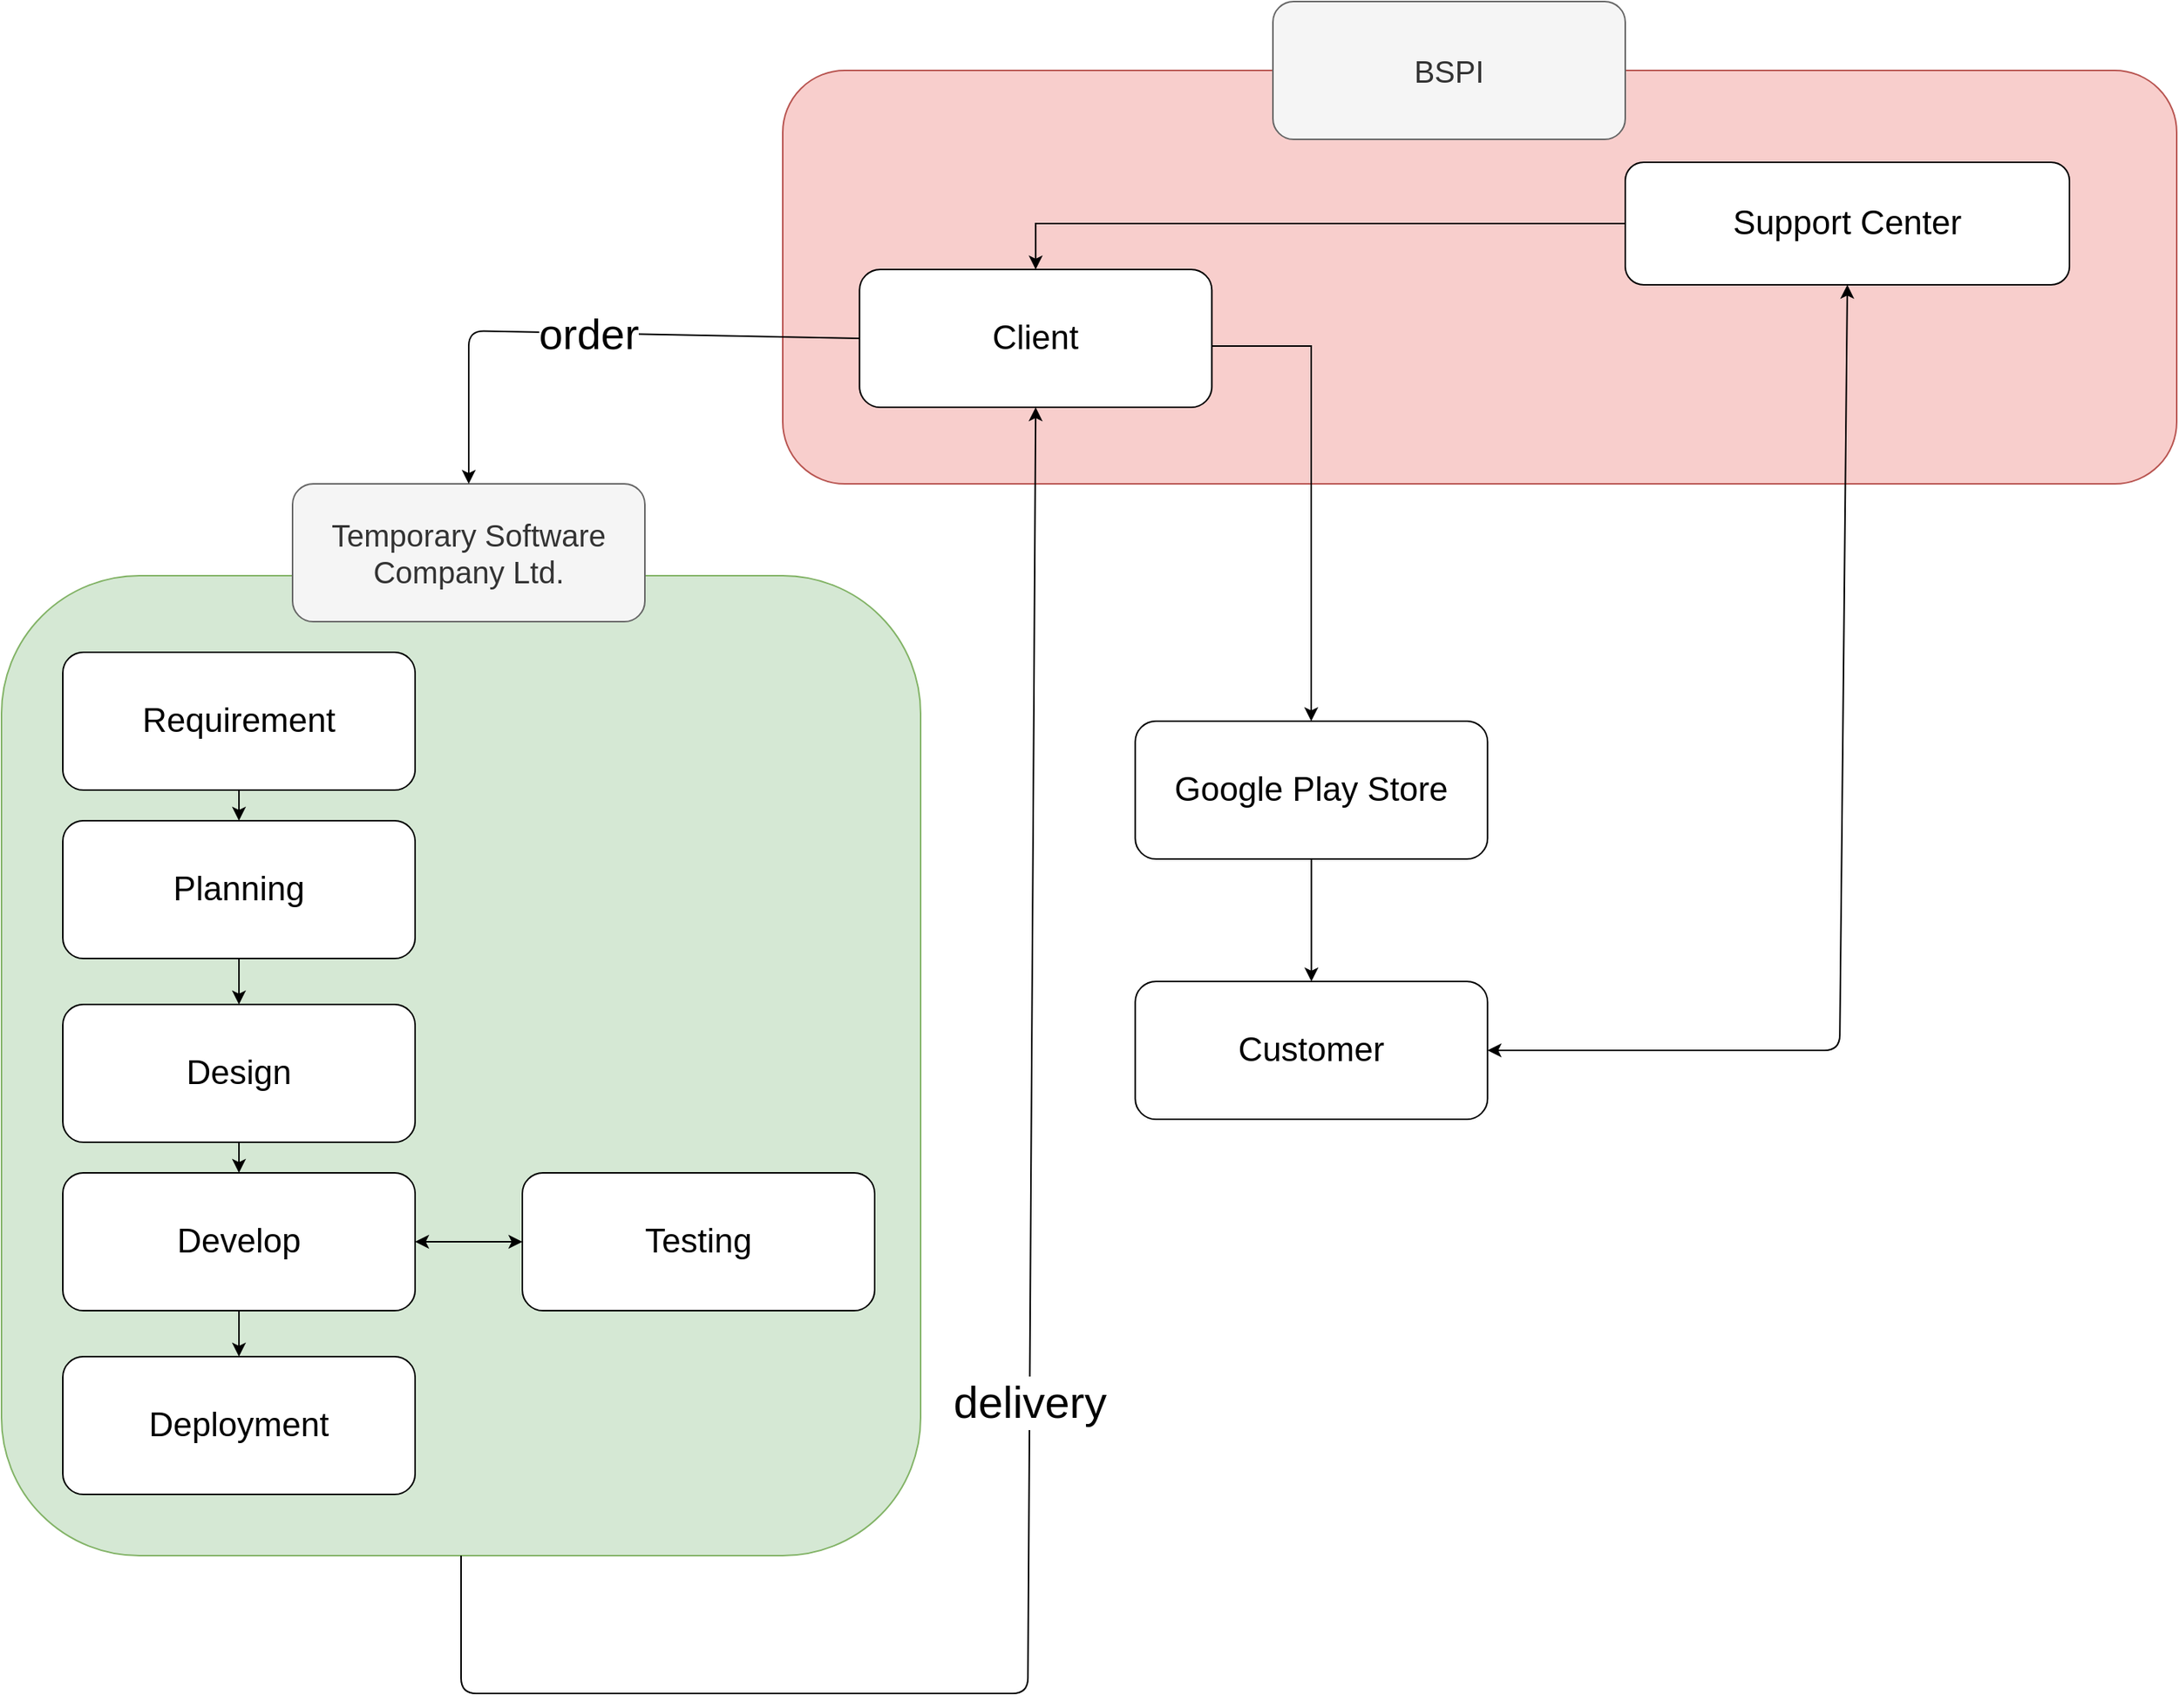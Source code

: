 <mxfile version="10.6.0" type="github"><diagram id="_4Gg-TKVNMU4XP4fb0Fz" name="Page-1"><mxGraphModel dx="2020" dy="1154" grid="1" gridSize="10" guides="1" tooltips="1" connect="1" arrows="1" fold="1" page="1" pageScale="1" pageWidth="850" pageHeight="1100" math="0" shadow="0"><root><mxCell id="0"/><mxCell id="1" parent="0"/><mxCell id="JvbYvJGQFCC8Bi67AofF-59" value="" style="rounded=1;whiteSpace=wrap;html=1;fontSize=22;fillColor=#f8cecc;strokeColor=#b85450;" parent="1" vertex="1"><mxGeometry x="910" y="230" width="910" height="270" as="geometry"/></mxCell><mxCell id="JvbYvJGQFCC8Bi67AofF-9" value="" style="rounded=1;whiteSpace=wrap;html=1;fillColor=#d5e8d4;strokeColor=#82b366;" parent="1" vertex="1"><mxGeometry x="400" y="560" width="600" height="640" as="geometry"/></mxCell><mxCell id="cOc5OjOTB0Sk3N7PSCbI-2" value="Temporary Software Company Ltd." style="rounded=1;whiteSpace=wrap;html=1;fontSize=20;fillColor=#f5f5f5;strokeColor=#666666;fontColor=#333333;" parent="1" vertex="1"><mxGeometry x="590" y="500" width="230" height="90" as="geometry"/></mxCell><mxCell id="JvbYvJGQFCC8Bi67AofF-1" value="&lt;div style=&quot;font-size: 22px;&quot;&gt;Requirement&lt;/div&gt;" style="rounded=1;whiteSpace=wrap;html=1;fontSize=22;" parent="1" vertex="1"><mxGeometry x="440" y="610" width="230" height="90" as="geometry"/></mxCell><mxCell id="JvbYvJGQFCC8Bi67AofF-49" style="edgeStyle=orthogonalEdgeStyle;rounded=0;orthogonalLoop=1;jettySize=auto;html=1;exitX=0.5;exitY=1;exitDx=0;exitDy=0;entryX=0.5;entryY=0;entryDx=0;entryDy=0;fontSize=22;" parent="1" source="JvbYvJGQFCC8Bi67AofF-2" target="JvbYvJGQFCC8Bi67AofF-3" edge="1"><mxGeometry relative="1" as="geometry"/></mxCell><mxCell id="JvbYvJGQFCC8Bi67AofF-2" value="&lt;div style=&quot;font-size: 22px;&quot;&gt;Planning&lt;/div&gt;" style="rounded=1;whiteSpace=wrap;html=1;fontSize=22;" parent="1" vertex="1"><mxGeometry x="440" y="720" width="230" height="90" as="geometry"/></mxCell><mxCell id="JvbYvJGQFCC8Bi67AofF-50" style="edgeStyle=orthogonalEdgeStyle;rounded=0;orthogonalLoop=1;jettySize=auto;html=1;exitX=0.5;exitY=1;exitDx=0;exitDy=0;entryX=0.5;entryY=0;entryDx=0;entryDy=0;fontSize=22;" parent="1" source="JvbYvJGQFCC8Bi67AofF-3" target="JvbYvJGQFCC8Bi67AofF-4" edge="1"><mxGeometry relative="1" as="geometry"/></mxCell><mxCell id="JvbYvJGQFCC8Bi67AofF-3" value="Design" style="rounded=1;whiteSpace=wrap;html=1;fontSize=22;" parent="1" vertex="1"><mxGeometry x="440" y="840" width="230" height="90" as="geometry"/></mxCell><mxCell id="JvbYvJGQFCC8Bi67AofF-51" style="edgeStyle=orthogonalEdgeStyle;rounded=0;orthogonalLoop=1;jettySize=auto;html=1;exitX=0.5;exitY=1;exitDx=0;exitDy=0;entryX=0.5;entryY=0;entryDx=0;entryDy=0;fontSize=22;" parent="1" source="JvbYvJGQFCC8Bi67AofF-4" target="JvbYvJGQFCC8Bi67AofF-6" edge="1"><mxGeometry relative="1" as="geometry"/></mxCell><mxCell id="JvbYvJGQFCC8Bi67AofF-4" value="&lt;div style=&quot;font-size: 22px;&quot;&gt;Develop&lt;/div&gt;" style="rounded=1;whiteSpace=wrap;html=1;fontSize=22;" parent="1" vertex="1"><mxGeometry x="440" y="950" width="230" height="90" as="geometry"/></mxCell><mxCell id="JvbYvJGQFCC8Bi67AofF-5" value="Testing" style="rounded=1;whiteSpace=wrap;html=1;fontSize=22;" parent="1" vertex="1"><mxGeometry x="740" y="950" width="230" height="90" as="geometry"/></mxCell><mxCell id="JvbYvJGQFCC8Bi67AofF-6" value="Deployment" style="rounded=1;whiteSpace=wrap;html=1;fontSize=22;" parent="1" vertex="1"><mxGeometry x="440" y="1070" width="230" height="90" as="geometry"/></mxCell><mxCell id="JvbYvJGQFCC8Bi67AofF-7" value="" style="endArrow=classic;startArrow=classic;html=1;entryX=0;entryY=0.5;entryDx=0;entryDy=0;exitX=1;exitY=0.5;exitDx=0;exitDy=0;" parent="1" source="JvbYvJGQFCC8Bi67AofF-4" target="JvbYvJGQFCC8Bi67AofF-5" edge="1"><mxGeometry width="50" height="50" relative="1" as="geometry"><mxPoint x="440" y="1230" as="sourcePoint"/><mxPoint x="490" y="1180" as="targetPoint"/></mxGeometry></mxCell><mxCell id="JvbYvJGQFCC8Bi67AofF-20" value="" style="edgeStyle=orthogonalEdgeStyle;rounded=0;orthogonalLoop=1;jettySize=auto;html=1;" parent="1" target="JvbYvJGQFCC8Bi67AofF-19" edge="1"><mxGeometry relative="1" as="geometry"><mxPoint x="1075" y="440" as="sourcePoint"/><Array as="points"><mxPoint x="1075" y="410"/><mxPoint x="1255" y="410"/></Array></mxGeometry></mxCell><mxCell id="JvbYvJGQFCC8Bi67AofF-11" value="Client" style="rounded=1;whiteSpace=wrap;html=1;fontSize=22;" parent="1" vertex="1"><mxGeometry x="960.118" y="360" width="230" height="90" as="geometry"/></mxCell><mxCell id="JvbYvJGQFCC8Bi67AofF-37" value="" style="edgeStyle=orthogonalEdgeStyle;rounded=0;orthogonalLoop=1;jettySize=auto;html=1;" parent="1" source="JvbYvJGQFCC8Bi67AofF-19" target="JvbYvJGQFCC8Bi67AofF-36" edge="1"><mxGeometry relative="1" as="geometry"/></mxCell><mxCell id="JvbYvJGQFCC8Bi67AofF-19" value="&lt;div style=&quot;font-size: 22px;&quot;&gt;Google Play Store&lt;/div&gt;" style="rounded=1;whiteSpace=wrap;html=1;fontSize=22;" parent="1" vertex="1"><mxGeometry x="1140.118" y="655" width="230" height="90" as="geometry"/></mxCell><mxCell id="JvbYvJGQFCC8Bi67AofF-36" value="Customer" style="rounded=1;whiteSpace=wrap;html=1;fontSize=22;" parent="1" vertex="1"><mxGeometry x="1140.118" y="825" width="230" height="90" as="geometry"/></mxCell><mxCell id="JvbYvJGQFCC8Bi67AofF-25" value="order" style="endArrow=classic;html=1;exitX=0;exitY=0.5;exitDx=0;exitDy=0;entryX=0.5;entryY=0;entryDx=0;entryDy=0;fontSize=28;" parent="1" source="JvbYvJGQFCC8Bi67AofF-11" target="cOc5OjOTB0Sk3N7PSCbI-2" edge="1"><mxGeometry width="50" height="50" relative="1" as="geometry"><mxPoint x="400" y="1280" as="sourcePoint"/><mxPoint x="450" y="1230" as="targetPoint"/><Array as="points"><mxPoint x="705" y="400"/></Array></mxGeometry></mxCell><mxCell id="JvbYvJGQFCC8Bi67AofF-44" value="delivery" style="endArrow=classic;html=1;exitX=0.5;exitY=1;exitDx=0;exitDy=0;entryX=0.5;entryY=1;entryDx=0;entryDy=0;fontSize=29;" parent="1" source="JvbYvJGQFCC8Bi67AofF-9" target="JvbYvJGQFCC8Bi67AofF-11" edge="1"><mxGeometry width="50" height="50" relative="1" as="geometry"><mxPoint x="400" y="1270" as="sourcePoint"/><mxPoint x="1170" y="1150" as="targetPoint"/><Array as="points"><mxPoint x="700" y="1290"/><mxPoint x="1070" y="1290"/></Array></mxGeometry></mxCell><mxCell id="JvbYvJGQFCC8Bi67AofF-46" value="" style="endArrow=classic;html=1;fontSize=22;entryX=0.5;entryY=0;entryDx=0;entryDy=0;exitX=0.5;exitY=1;exitDx=0;exitDy=0;" parent="1" source="JvbYvJGQFCC8Bi67AofF-1" target="JvbYvJGQFCC8Bi67AofF-2" edge="1"><mxGeometry width="50" height="50" relative="1" as="geometry"><mxPoint x="400" y="1410" as="sourcePoint"/><mxPoint x="450" y="1360" as="targetPoint"/></mxGeometry></mxCell><mxCell id="JvbYvJGQFCC8Bi67AofF-58" style="edgeStyle=orthogonalEdgeStyle;rounded=0;orthogonalLoop=1;jettySize=auto;html=1;exitX=0;exitY=0.5;exitDx=0;exitDy=0;entryX=0.5;entryY=0;entryDx=0;entryDy=0;fontSize=22;" parent="1" source="JvbYvJGQFCC8Bi67AofF-52" target="JvbYvJGQFCC8Bi67AofF-11" edge="1"><mxGeometry relative="1" as="geometry"/></mxCell><mxCell id="JvbYvJGQFCC8Bi67AofF-52" value="&lt;div&gt;Support Center&lt;/div&gt;" style="rounded=1;whiteSpace=wrap;html=1;fontSize=22;" parent="1" vertex="1"><mxGeometry x="1460" y="290" width="290" height="80" as="geometry"/></mxCell><mxCell id="JvbYvJGQFCC8Bi67AofF-57" value="" style="endArrow=classic;startArrow=classic;html=1;fontSize=22;entryX=1;entryY=0.5;entryDx=0;entryDy=0;exitX=0.5;exitY=1;exitDx=0;exitDy=0;" parent="1" source="JvbYvJGQFCC8Bi67AofF-52" target="JvbYvJGQFCC8Bi67AofF-36" edge="1"><mxGeometry width="50" height="50" relative="1" as="geometry"><mxPoint x="400" y="1370" as="sourcePoint"/><mxPoint x="450" y="1320" as="targetPoint"/><Array as="points"><mxPoint x="1600" y="870"/></Array></mxGeometry></mxCell><mxCell id="JvbYvJGQFCC8Bi67AofF-60" value="BSPI" style="rounded=1;whiteSpace=wrap;html=1;fontSize=20;fillColor=#f5f5f5;strokeColor=#666666;fontColor=#333333;" parent="1" vertex="1"><mxGeometry x="1230" y="185" width="230" height="90" as="geometry"/></mxCell></root></mxGraphModel></diagram></mxfile>
